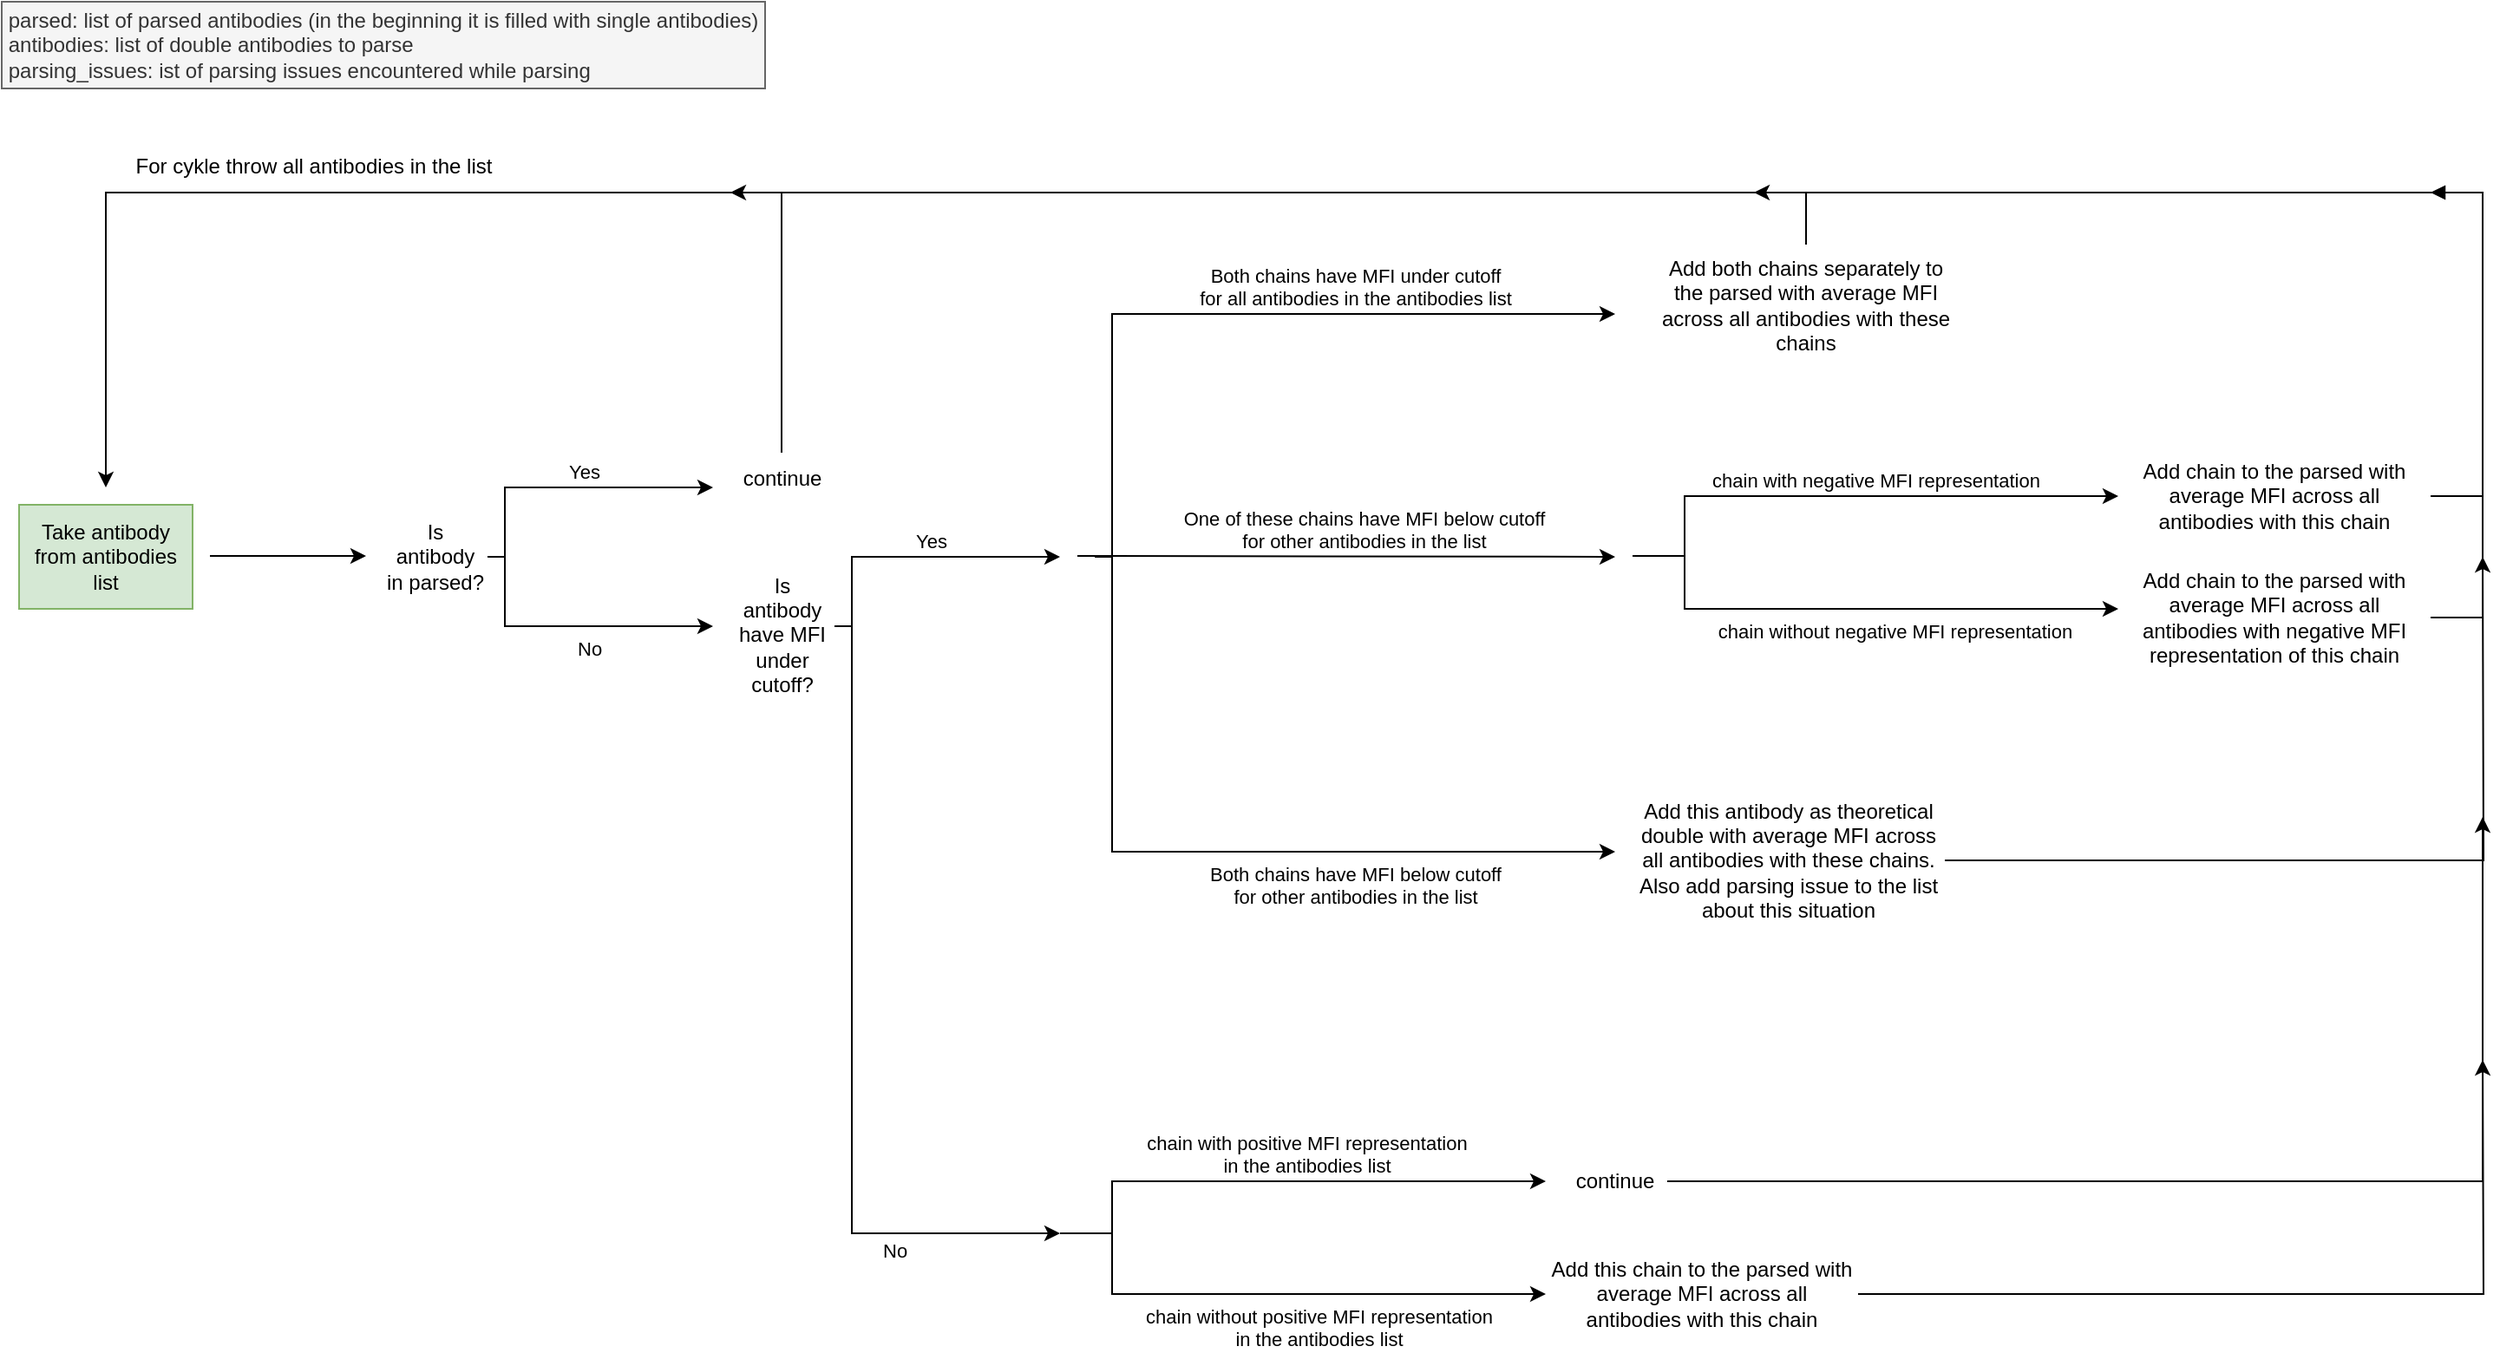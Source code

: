 <mxfile version="21.1.1" type="device">
  <diagram name="Stránka-1" id="3VBCaAHW6qODwrgH9Cj1">
    <mxGraphModel dx="1908" dy="2255" grid="1" gridSize="10" guides="1" tooltips="1" connect="1" arrows="1" fold="1" page="1" pageScale="1" pageWidth="827" pageHeight="1169" math="0" shadow="0">
      <root>
        <mxCell id="0" />
        <mxCell id="1" parent="0" />
        <mxCell id="uRJ4dflKP4ZvwXpApvr8-1" value="parsed: list of parsed antibodies (in the beginning it is filled with single antibodies)&lt;br&gt;&lt;div style=&quot;text-align: left;&quot;&gt;antibodies: list of double antibodies to parse&lt;/div&gt;&lt;div style=&quot;text-align: left;&quot;&gt;parsing_issues: ist of parsing issues encountered while parsing&lt;/div&gt;" style="text;align=center;html=1;verticalAlign=middle;whiteSpace=wrap;rounded=0;fillColor=#f5f5f5;fontColor=#333333;strokeColor=#666666;fillStyle=auto;" vertex="1" parent="1">
          <mxGeometry x="40" y="-40" width="440" height="50" as="geometry" />
        </mxCell>
        <mxCell id="uRJ4dflKP4ZvwXpApvr8-3" value="" style="endArrow=classic;html=1;rounded=0;" edge="1" parent="1">
          <mxGeometry width="50" height="50" relative="1" as="geometry">
            <mxPoint x="160" y="279.5" as="sourcePoint" />
            <mxPoint x="250" y="279.5" as="targetPoint" />
          </mxGeometry>
        </mxCell>
        <mxCell id="uRJ4dflKP4ZvwXpApvr8-5" value="Take antibody from antibodies list" style="text;strokeColor=#82b366;align=center;fillColor=#d5e8d4;html=1;verticalAlign=middle;whiteSpace=wrap;rounded=0;" vertex="1" parent="1">
          <mxGeometry x="50" y="250" width="100" height="60" as="geometry" />
        </mxCell>
        <mxCell id="uRJ4dflKP4ZvwXpApvr8-7" value="Yes" style="endArrow=classic;html=1;rounded=0;edgeStyle=elbowEdgeStyle;exitX=1;exitY=0.5;exitDx=0;exitDy=0;align=left;verticalAlign=bottom;" edge="1" parent="1" source="uRJ4dflKP4ZvwXpApvr8-8">
          <mxGeometry width="50" height="50" relative="1" as="geometry">
            <mxPoint x="340" y="280" as="sourcePoint" />
            <mxPoint x="450" y="240" as="targetPoint" />
            <Array as="points">
              <mxPoint x="330" y="260" />
            </Array>
            <mxPoint as="offset" />
          </mxGeometry>
        </mxCell>
        <mxCell id="uRJ4dflKP4ZvwXpApvr8-8" value="Is antibody in parsed?" style="text;strokeColor=none;align=center;fillColor=none;html=1;verticalAlign=middle;whiteSpace=wrap;rounded=0;" vertex="1" parent="1">
          <mxGeometry x="260" y="265" width="60" height="30" as="geometry" />
        </mxCell>
        <mxCell id="uRJ4dflKP4ZvwXpApvr8-9" value="No" style="edgeStyle=elbowEdgeStyle;orthogonalLoop=1;jettySize=auto;html=1;rounded=0;align=left;verticalAlign=top;" edge="1" parent="1">
          <mxGeometry width="80" relative="1" as="geometry">
            <mxPoint x="330" y="280" as="sourcePoint" />
            <mxPoint x="450" y="320" as="targetPoint" />
            <Array as="points">
              <mxPoint x="330" y="300" />
            </Array>
          </mxGeometry>
        </mxCell>
        <mxCell id="uRJ4dflKP4ZvwXpApvr8-10" value="continue" style="text;strokeColor=none;align=center;fillColor=none;html=1;verticalAlign=middle;whiteSpace=wrap;rounded=0;" vertex="1" parent="1">
          <mxGeometry x="460" y="220" width="60" height="30" as="geometry" />
        </mxCell>
        <mxCell id="uRJ4dflKP4ZvwXpApvr8-11" value="" style="edgeStyle=elbowEdgeStyle;orthogonalLoop=1;jettySize=auto;html=1;rounded=0;elbow=vertical;" edge="1" parent="1">
          <mxGeometry width="80" relative="1" as="geometry">
            <mxPoint x="489.5" y="220" as="sourcePoint" />
            <mxPoint x="100" y="240" as="targetPoint" />
            <Array as="points">
              <mxPoint x="300" y="70" />
            </Array>
          </mxGeometry>
        </mxCell>
        <mxCell id="uRJ4dflKP4ZvwXpApvr8-12" value="Is antibody have MFI under cutoff?" style="text;strokeColor=none;align=center;fillColor=none;html=1;verticalAlign=middle;whiteSpace=wrap;rounded=0;" vertex="1" parent="1">
          <mxGeometry x="460" y="310" width="60" height="30" as="geometry" />
        </mxCell>
        <mxCell id="uRJ4dflKP4ZvwXpApvr8-15" value="Yes" style="endArrow=classic;html=1;rounded=0;edgeStyle=elbowEdgeStyle;exitX=1;exitY=0.5;exitDx=0;exitDy=0;align=left;verticalAlign=bottom;" edge="1" parent="1">
          <mxGeometry width="50" height="50" relative="1" as="geometry">
            <mxPoint x="520" y="320" as="sourcePoint" />
            <mxPoint x="650" y="280" as="targetPoint" />
            <Array as="points">
              <mxPoint x="530" y="300" />
            </Array>
            <mxPoint as="offset" />
          </mxGeometry>
        </mxCell>
        <mxCell id="uRJ4dflKP4ZvwXpApvr8-16" value="No" style="edgeStyle=elbowEdgeStyle;orthogonalLoop=1;jettySize=auto;html=1;rounded=0;align=left;verticalAlign=middle;" edge="1" parent="1">
          <mxGeometry x="0.556" y="-10" width="80" relative="1" as="geometry">
            <mxPoint x="530" y="320" as="sourcePoint" />
            <mxPoint x="650" y="670" as="targetPoint" />
            <Array as="points">
              <mxPoint x="530" y="350" />
            </Array>
            <mxPoint as="offset" />
          </mxGeometry>
        </mxCell>
        <mxCell id="uRJ4dflKP4ZvwXpApvr8-18" value="Both chains have MFI under cutoff&lt;br&gt;for all antibodies in the antibodies list" style="edgeStyle=elbowEdgeStyle;orthogonalLoop=1;jettySize=auto;html=1;rounded=0;align=center;verticalAlign=bottom;" edge="1" parent="1">
          <mxGeometry x="0.333" width="80" relative="1" as="geometry">
            <mxPoint x="660" y="279.5" as="sourcePoint" />
            <mxPoint x="970" y="140" as="targetPoint" />
            <Array as="points">
              <mxPoint x="680" y="240" />
            </Array>
            <mxPoint as="offset" />
          </mxGeometry>
        </mxCell>
        <mxCell id="uRJ4dflKP4ZvwXpApvr8-19" value="One of these chains have MFI below cutoff&lt;br&gt;for other antibodies in the list" style="edgeStyle=none;orthogonalLoop=1;jettySize=auto;html=1;rounded=0;verticalAlign=bottom;" edge="1" parent="1">
          <mxGeometry width="80" relative="1" as="geometry">
            <mxPoint x="680" y="279.5" as="sourcePoint" />
            <mxPoint x="970" y="280" as="targetPoint" />
            <Array as="points" />
          </mxGeometry>
        </mxCell>
        <mxCell id="uRJ4dflKP4ZvwXpApvr8-20" value="Both chains have MFI below cutoff&lt;br&gt;for other antibodies in the list" style="edgeStyle=elbowEdgeStyle;orthogonalLoop=1;jettySize=auto;html=1;rounded=0;align=center;verticalAlign=top;" edge="1" parent="1">
          <mxGeometry x="0.362" width="80" relative="1" as="geometry">
            <mxPoint x="670" y="280" as="sourcePoint" />
            <mxPoint x="970" y="450" as="targetPoint" />
            <Array as="points">
              <mxPoint x="680" y="340" />
            </Array>
            <mxPoint as="offset" />
          </mxGeometry>
        </mxCell>
        <mxCell id="uRJ4dflKP4ZvwXpApvr8-28" style="edgeStyle=orthogonalEdgeStyle;rounded=0;orthogonalLoop=1;jettySize=auto;html=1;endArrow=classic;endFill=1;" edge="1" parent="1">
          <mxGeometry relative="1" as="geometry">
            <mxPoint x="460" y="70" as="targetPoint" />
            <mxPoint x="1080" y="100" as="sourcePoint" />
            <Array as="points">
              <mxPoint x="1080" y="70" />
            </Array>
          </mxGeometry>
        </mxCell>
        <mxCell id="uRJ4dflKP4ZvwXpApvr8-21" value="Add both chains separately to the parsed with average MFI across all antibodies with these chains" style="text;strokeColor=none;align=center;fillColor=none;html=1;verticalAlign=middle;whiteSpace=wrap;rounded=0;" vertex="1" parent="1">
          <mxGeometry x="990" y="110" width="180" height="50" as="geometry" />
        </mxCell>
        <mxCell id="uRJ4dflKP4ZvwXpApvr8-23" value="chain with negative MFI representation" style="edgeStyle=elbowEdgeStyle;orthogonalLoop=1;jettySize=auto;html=1;rounded=0;align=center;verticalAlign=bottom;entryX=0;entryY=0.5;entryDx=0;entryDy=0;" edge="1" parent="1" target="uRJ4dflKP4ZvwXpApvr8-24">
          <mxGeometry x="0.11" width="80" relative="1" as="geometry">
            <mxPoint x="980" y="279.5" as="sourcePoint" />
            <mxPoint x="1250" y="250" as="targetPoint" />
            <Array as="points">
              <mxPoint x="1010" y="260" />
            </Array>
            <mxPoint as="offset" />
          </mxGeometry>
        </mxCell>
        <mxCell id="uRJ4dflKP4ZvwXpApvr8-29" style="edgeStyle=elbowEdgeStyle;rounded=0;orthogonalLoop=1;jettySize=auto;html=1;endArrow=classic;endFill=1;exitX=1;exitY=0.5;exitDx=0;exitDy=0;" edge="1" parent="1" source="uRJ4dflKP4ZvwXpApvr8-24">
          <mxGeometry relative="1" as="geometry">
            <mxPoint x="1050" y="70" as="targetPoint" />
            <Array as="points">
              <mxPoint x="1470" y="140" />
            </Array>
          </mxGeometry>
        </mxCell>
        <mxCell id="uRJ4dflKP4ZvwXpApvr8-24" value="Add chain to the parsed with average MFI across all antibodies with this chain" style="text;strokeColor=none;align=center;fillColor=none;html=1;verticalAlign=middle;whiteSpace=wrap;rounded=0;" vertex="1" parent="1">
          <mxGeometry x="1260" y="220" width="180" height="50" as="geometry" />
        </mxCell>
        <mxCell id="uRJ4dflKP4ZvwXpApvr8-25" value="chain without negative MFI representation" style="edgeStyle=elbowEdgeStyle;orthogonalLoop=1;jettySize=auto;html=1;rounded=0;align=center;verticalAlign=top;" edge="1" parent="1">
          <mxGeometry x="0.163" width="80" relative="1" as="geometry">
            <mxPoint x="980" y="279.5" as="sourcePoint" />
            <mxPoint x="1260" y="310" as="targetPoint" />
            <Array as="points">
              <mxPoint x="1010" y="260" />
            </Array>
            <mxPoint x="1" as="offset" />
          </mxGeometry>
        </mxCell>
        <mxCell id="uRJ4dflKP4ZvwXpApvr8-30" style="edgeStyle=elbowEdgeStyle;rounded=0;orthogonalLoop=1;jettySize=auto;html=1;exitX=1;exitY=0.5;exitDx=0;exitDy=0;endArrow=block;endFill=1;" edge="1" parent="1" source="uRJ4dflKP4ZvwXpApvr8-26">
          <mxGeometry relative="1" as="geometry">
            <mxPoint x="1440" y="70" as="targetPoint" />
            <Array as="points">
              <mxPoint x="1470" y="210" />
            </Array>
          </mxGeometry>
        </mxCell>
        <mxCell id="uRJ4dflKP4ZvwXpApvr8-26" value="Add chain to the parsed with average MFI across all antibodies with negative MFI representation of this chain" style="text;strokeColor=none;align=center;fillColor=none;html=1;verticalAlign=middle;whiteSpace=wrap;rounded=0;" vertex="1" parent="1">
          <mxGeometry x="1260" y="290" width="180" height="50" as="geometry" />
        </mxCell>
        <mxCell id="uRJ4dflKP4ZvwXpApvr8-31" style="edgeStyle=orthogonalEdgeStyle;rounded=0;orthogonalLoop=1;jettySize=auto;html=1;endArrow=classic;endFill=1;" edge="1" parent="1" source="uRJ4dflKP4ZvwXpApvr8-27">
          <mxGeometry relative="1" as="geometry">
            <mxPoint x="1470" y="280" as="targetPoint" />
          </mxGeometry>
        </mxCell>
        <mxCell id="uRJ4dflKP4ZvwXpApvr8-27" value="Add this antibody as theoretical double with average MFI across all antibodies with these chains.&lt;br&gt;Also add parsing issue to the list about this situation" style="text;strokeColor=none;align=center;fillColor=none;html=1;verticalAlign=middle;whiteSpace=wrap;rounded=0;" vertex="1" parent="1">
          <mxGeometry x="980" y="420" width="180" height="70" as="geometry" />
        </mxCell>
        <mxCell id="uRJ4dflKP4ZvwXpApvr8-33" value="chain with positive MFI representation&lt;br&gt;in the antibodies list" style="edgeStyle=elbowEdgeStyle;orthogonalLoop=1;jettySize=auto;html=1;rounded=0;align=center;verticalAlign=bottom;entryX=0;entryY=0.5;entryDx=0;entryDy=0;" edge="1" parent="1">
          <mxGeometry x="0.11" width="80" relative="1" as="geometry">
            <mxPoint x="650" y="670" as="sourcePoint" />
            <mxPoint x="930" y="640" as="targetPoint" />
            <Array as="points">
              <mxPoint x="680" y="655" />
            </Array>
            <mxPoint as="offset" />
          </mxGeometry>
        </mxCell>
        <mxCell id="uRJ4dflKP4ZvwXpApvr8-34" value="chain without positive MFI representation&lt;br&gt;in the antibodies list" style="edgeStyle=elbowEdgeStyle;orthogonalLoop=1;jettySize=auto;html=1;rounded=0;align=center;verticalAlign=top;" edge="1" parent="1">
          <mxGeometry x="0.168" width="80" relative="1" as="geometry">
            <mxPoint x="650" y="670" as="sourcePoint" />
            <mxPoint x="930" y="705" as="targetPoint" />
            <Array as="points">
              <mxPoint x="680" y="655" />
            </Array>
            <mxPoint as="offset" />
          </mxGeometry>
        </mxCell>
        <mxCell id="uRJ4dflKP4ZvwXpApvr8-37" style="edgeStyle=orthogonalEdgeStyle;rounded=0;orthogonalLoop=1;jettySize=auto;html=1;" edge="1" parent="1">
          <mxGeometry relative="1" as="geometry">
            <mxPoint x="1470" y="430" as="targetPoint" />
            <mxPoint x="1000" y="640" as="sourcePoint" />
            <Array as="points">
              <mxPoint x="1470" y="640" />
            </Array>
          </mxGeometry>
        </mxCell>
        <mxCell id="uRJ4dflKP4ZvwXpApvr8-36" value="continue" style="text;strokeColor=none;align=center;fillColor=none;html=1;verticalAlign=middle;whiteSpace=wrap;rounded=0;" vertex="1" parent="1">
          <mxGeometry x="940" y="620" width="60" height="40" as="geometry" />
        </mxCell>
        <mxCell id="uRJ4dflKP4ZvwXpApvr8-39" style="edgeStyle=orthogonalEdgeStyle;rounded=0;orthogonalLoop=1;jettySize=auto;html=1;" edge="1" parent="1" source="uRJ4dflKP4ZvwXpApvr8-38">
          <mxGeometry relative="1" as="geometry">
            <mxPoint x="1470" y="570" as="targetPoint" />
          </mxGeometry>
        </mxCell>
        <mxCell id="uRJ4dflKP4ZvwXpApvr8-38" value="Add this chain to the parsed with average MFI across all antibodies with this chain" style="text;strokeColor=none;align=center;fillColor=none;html=1;verticalAlign=middle;whiteSpace=wrap;rounded=0;" vertex="1" parent="1">
          <mxGeometry x="930" y="680" width="180" height="50" as="geometry" />
        </mxCell>
        <mxCell id="uRJ4dflKP4ZvwXpApvr8-40" value="For cykle throw all antibodies in the list" style="text;strokeColor=none;align=center;fillColor=none;html=1;verticalAlign=middle;whiteSpace=wrap;rounded=0;" vertex="1" parent="1">
          <mxGeometry x="100" y="40" width="240" height="30" as="geometry" />
        </mxCell>
      </root>
    </mxGraphModel>
  </diagram>
</mxfile>
